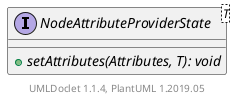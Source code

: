 @startuml

    interface NodeAttributeProviderState<T> [[NodeAttributeProviderState.html]] {
        {abstract} +setAttributes(Attributes, T): void
    }


    center footer UMLDoclet 1.1.4, PlantUML 1.2019.05
@enduml
